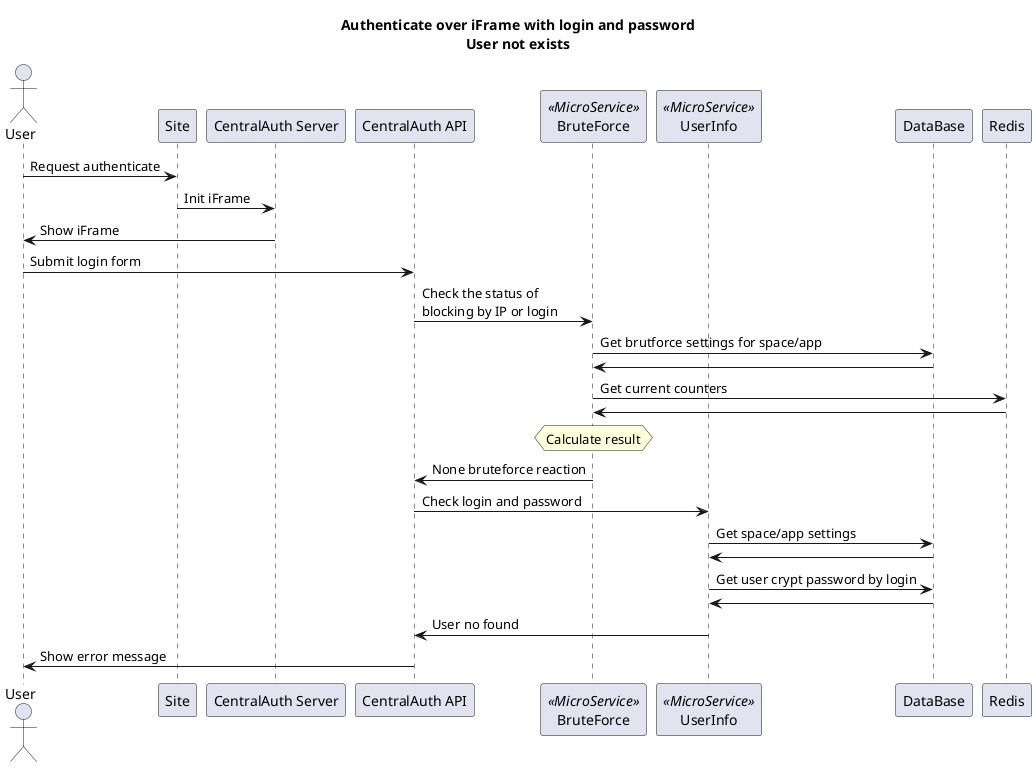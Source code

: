 @startuml

skinparam titleBorderRoundCorner 15
skinparam titleBorderThickness 1
title Authenticate over iFrame with login and password\nUser not exists

actor User
participant Site
participant "CentralAuth Server" as CAS
participant "CentralAuth API" as CAA
participant "BruteForce" as BF_MS <<MicroService>>
participant "UserInfo" as UI_MS <<MicroService>>
participant DataBase as DB
participant Redis

User -> Site : Request authenticate
Site -> CAS : Init iFrame
CAS -> User : Show iFrame

User -> CAA : Submit login form

CAA -> BF_MS : Check the status of\nblocking by IP or login
BF_MS -> DB : Get brutforce settings for space/app
DB -> BF_MS
BF_MS -> Redis : Get current counters
Redis -> BF_MS

hnote over BF_MS: Calculate result

BF_MS -> CAA : None bruteforce reaction
CAA -> UI_MS : Check login and password
UI_MS -> DB : Get space/app settings
DB -> UI_MS
UI_MS -> DB : Get user crypt password by login
DB -> UI_MS
UI_MS -> CAA : User no found
CAA -> User : Show error message

@enduml